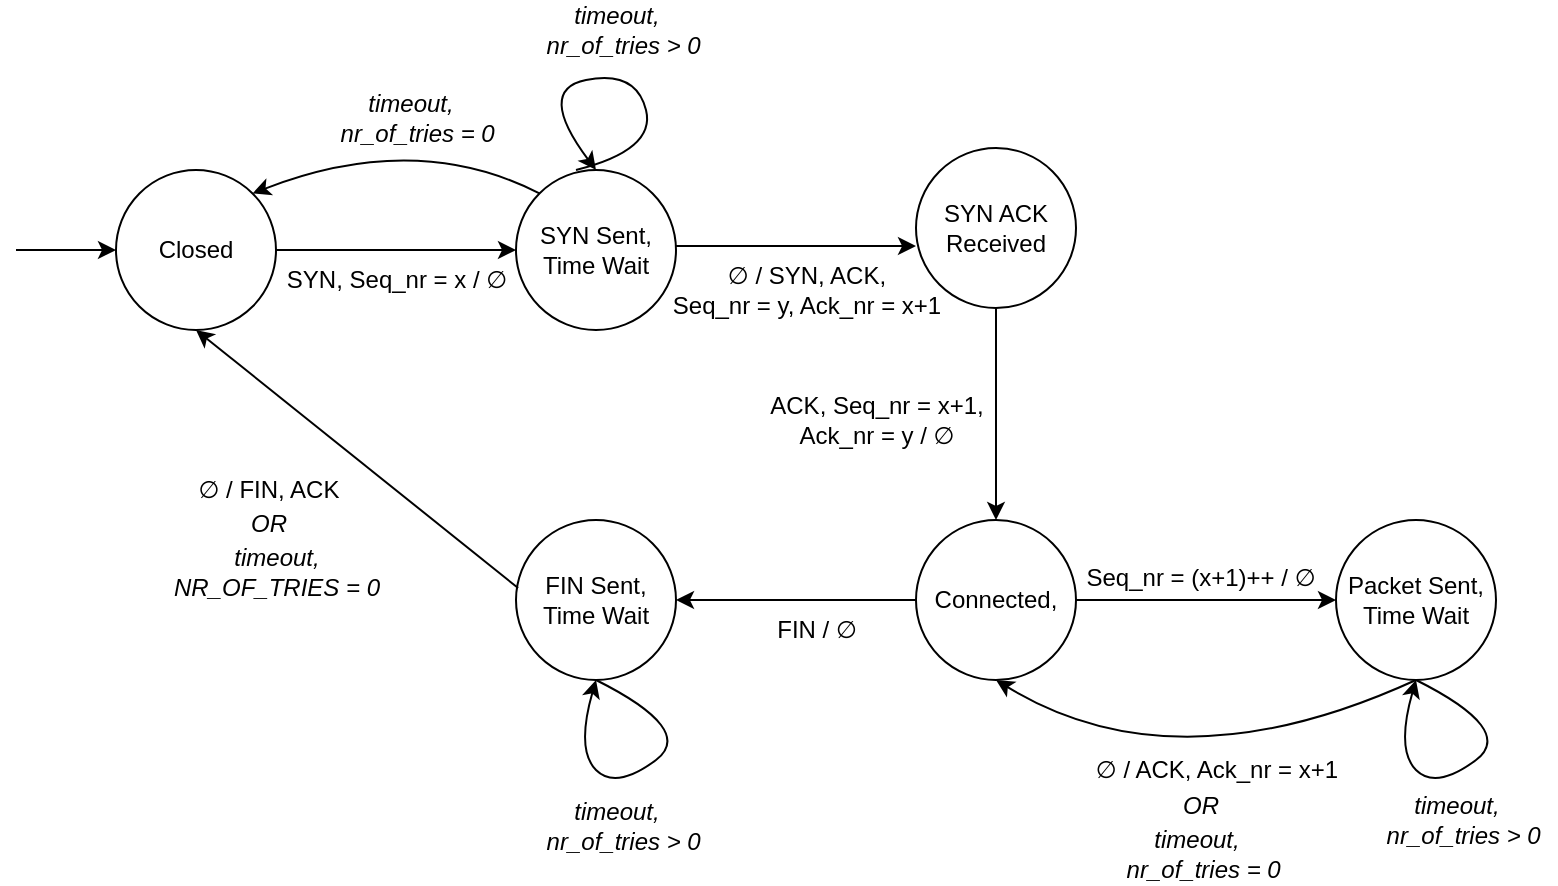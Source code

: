 <mxfile version="12.9.14" type="device"><diagram id="AfHdEW1uY-MDU84zg437" name="Page-1"><mxGraphModel dx="1422" dy="766" grid="1" gridSize="10" guides="1" tooltips="1" connect="1" arrows="1" fold="1" page="1" pageScale="1" pageWidth="850" pageHeight="1100" math="0" shadow="0"><root><mxCell id="0"/><mxCell id="1" parent="0"/><mxCell id="rCVhOuad-aHwPQZX2Dm9-1" value="Closed" style="ellipse;whiteSpace=wrap;html=1;aspect=fixed;" parent="1" vertex="1"><mxGeometry x="120" y="310" width="80" height="80" as="geometry"/></mxCell><mxCell id="rCVhOuad-aHwPQZX2Dm9-2" value="&lt;div&gt;SYN Sent,&lt;/div&gt;&lt;div&gt;Time Wait&lt;br&gt;&lt;/div&gt;" style="ellipse;whiteSpace=wrap;html=1;aspect=fixed;" parent="1" vertex="1"><mxGeometry x="320" y="310" width="80" height="80" as="geometry"/></mxCell><mxCell id="rCVhOuad-aHwPQZX2Dm9-4" value="&lt;div&gt;FIN Sent,&lt;/div&gt;&lt;div&gt;Time Wait&lt;br&gt;&lt;/div&gt;" style="ellipse;whiteSpace=wrap;html=1;aspect=fixed;" parent="1" vertex="1"><mxGeometry x="320" y="485" width="80" height="80" as="geometry"/></mxCell><mxCell id="rCVhOuad-aHwPQZX2Dm9-7" value="" style="endArrow=classic;html=1;entryX=0;entryY=0.5;entryDx=0;entryDy=0;" parent="1" target="rCVhOuad-aHwPQZX2Dm9-1" edge="1"><mxGeometry width="50" height="50" relative="1" as="geometry"><mxPoint x="70" y="350" as="sourcePoint"/><mxPoint x="80" y="360" as="targetPoint"/></mxGeometry></mxCell><mxCell id="rCVhOuad-aHwPQZX2Dm9-9" value="" style="endArrow=classic;html=1;exitX=1;exitY=0.5;exitDx=0;exitDy=0;entryX=0;entryY=0.5;entryDx=0;entryDy=0;" parent="1" source="rCVhOuad-aHwPQZX2Dm9-1" target="rCVhOuad-aHwPQZX2Dm9-2" edge="1"><mxGeometry width="50" height="50" relative="1" as="geometry"><mxPoint x="230" y="380" as="sourcePoint"/><mxPoint x="280" y="330" as="targetPoint"/></mxGeometry></mxCell><mxCell id="rCVhOuad-aHwPQZX2Dm9-10" value="&lt;div&gt;SYN, Seq_nr = x / ∅&lt;/div&gt;" style="text;html=1;align=center;verticalAlign=middle;resizable=0;points=[];autosize=1;" parent="1" vertex="1"><mxGeometry x="195" y="355" width="130" height="20" as="geometry"/></mxCell><mxCell id="rCVhOuad-aHwPQZX2Dm9-17" value="" style="endArrow=classic;html=1;entryX=0;entryY=0.613;entryDx=0;entryDy=0;entryPerimeter=0;" parent="1" target="rCVhOuad-aHwPQZX2Dm9-43" edge="1"><mxGeometry width="50" height="50" relative="1" as="geometry"><mxPoint x="400" y="348" as="sourcePoint"/><mxPoint x="520" y="350" as="targetPoint"/></mxGeometry></mxCell><mxCell id="rCVhOuad-aHwPQZX2Dm9-24" value="&lt;div&gt;&lt;i&gt;timeout,&lt;/i&gt;&lt;/div&gt;&lt;div&gt;&lt;i&gt;&amp;nbsp; nr_of_tries &amp;gt; 0&lt;/i&gt;&lt;/div&gt;" style="text;html=1;align=center;verticalAlign=middle;resizable=0;points=[];autosize=1;" parent="1" vertex="1"><mxGeometry x="320" y="225" width="100" height="30" as="geometry"/></mxCell><mxCell id="rCVhOuad-aHwPQZX2Dm9-28" value="&lt;div&gt;∅ / SYN, ACK, &lt;br&gt;&lt;/div&gt;&lt;div&gt;Seq_nr = y, Ack_nr = x+1&lt;br&gt;&lt;/div&gt;" style="text;html=1;align=center;verticalAlign=middle;resizable=0;points=[];autosize=1;" parent="1" vertex="1"><mxGeometry x="390" y="355" width="150" height="30" as="geometry"/></mxCell><mxCell id="rCVhOuad-aHwPQZX2Dm9-30" value="" style="endArrow=classic;html=1;curved=1;entryX=0.5;entryY=0;entryDx=0;entryDy=0;" parent="1" target="rCVhOuad-aHwPQZX2Dm9-2" edge="1"><mxGeometry width="50" height="50" relative="1" as="geometry"><mxPoint x="350" y="310" as="sourcePoint"/><mxPoint x="340" y="260" as="targetPoint"/><Array as="points"><mxPoint x="390" y="300"/><mxPoint x="380" y="260"/><mxPoint x="330" y="270"/></Array></mxGeometry></mxCell><mxCell id="rCVhOuad-aHwPQZX2Dm9-31" value="" style="endArrow=classic;html=1;entryX=1;entryY=0;entryDx=0;entryDy=0;exitX=0;exitY=0;exitDx=0;exitDy=0;curved=1;" parent="1" source="rCVhOuad-aHwPQZX2Dm9-2" target="rCVhOuad-aHwPQZX2Dm9-1" edge="1"><mxGeometry width="50" height="50" relative="1" as="geometry"><mxPoint x="210" y="470" as="sourcePoint"/><mxPoint x="260" y="420" as="targetPoint"/><Array as="points"><mxPoint x="270" y="290"/></Array></mxGeometry></mxCell><mxCell id="rCVhOuad-aHwPQZX2Dm9-32" value="" style="endArrow=classic;html=1;exitX=0.5;exitY=1;exitDx=0;exitDy=0;entryX=0.5;entryY=0;entryDx=0;entryDy=0;" parent="1" source="rCVhOuad-aHwPQZX2Dm9-43" target="rCVhOuad-aHwPQZX2Dm9-42" edge="1"><mxGeometry width="50" height="50" relative="1" as="geometry"><mxPoint x="560" y="390" as="sourcePoint"/><mxPoint x="590" y="440" as="targetPoint"/></mxGeometry></mxCell><mxCell id="rCVhOuad-aHwPQZX2Dm9-33" value="&lt;div&gt;FIN / ∅&lt;/div&gt;" style="text;html=1;align=center;verticalAlign=middle;resizable=0;points=[];autosize=1;" parent="1" vertex="1"><mxGeometry x="440" y="530" width="60" height="20" as="geometry"/></mxCell><mxCell id="rCVhOuad-aHwPQZX2Dm9-38" value="&lt;div&gt;&lt;i&gt;timeout,&lt;/i&gt;&lt;/div&gt;&lt;div&gt;&lt;i&gt;&amp;nbsp; nr_of_tries &amp;gt; 0&lt;/i&gt;&lt;/div&gt;" style="text;html=1;align=center;verticalAlign=middle;resizable=0;points=[];autosize=1;" parent="1" vertex="1"><mxGeometry x="320" y="623" width="100" height="30" as="geometry"/></mxCell><mxCell id="rCVhOuad-aHwPQZX2Dm9-42" value="&lt;div&gt;Connected,&lt;/div&gt;" style="ellipse;whiteSpace=wrap;html=1;aspect=fixed;" parent="1" vertex="1"><mxGeometry x="520" y="485" width="80" height="80" as="geometry"/></mxCell><mxCell id="rCVhOuad-aHwPQZX2Dm9-43" value="&lt;div&gt;SYN ACK &lt;br&gt;&lt;/div&gt;&lt;div&gt;Received&lt;br&gt;&lt;/div&gt;" style="ellipse;whiteSpace=wrap;html=1;aspect=fixed;" parent="1" vertex="1"><mxGeometry x="520" y="299" width="80" height="80" as="geometry"/></mxCell><mxCell id="rCVhOuad-aHwPQZX2Dm9-44" value="&lt;div&gt;ACK, Seq_nr = x+1,&lt;/div&gt;&lt;div&gt; Ack_nr = y / ∅ &lt;/div&gt;" style="text;html=1;align=center;verticalAlign=middle;resizable=0;points=[];autosize=1;" parent="1" vertex="1"><mxGeometry x="440" y="420" width="120" height="30" as="geometry"/></mxCell><mxCell id="rCVhOuad-aHwPQZX2Dm9-50" value="" style="endArrow=classic;html=1;entryX=1;entryY=0.5;entryDx=0;entryDy=0;exitX=0;exitY=0.5;exitDx=0;exitDy=0;" parent="1" source="rCVhOuad-aHwPQZX2Dm9-42" target="rCVhOuad-aHwPQZX2Dm9-4" edge="1"><mxGeometry width="50" height="50" relative="1" as="geometry"><mxPoint x="410" y="600" as="sourcePoint"/><mxPoint x="460" y="550" as="targetPoint"/></mxGeometry></mxCell><mxCell id="rCVhOuad-aHwPQZX2Dm9-51" value="" style="endArrow=classic;html=1;exitX=0.5;exitY=1;exitDx=0;exitDy=0;curved=1;entryX=0.5;entryY=1;entryDx=0;entryDy=0;" parent="1" source="rCVhOuad-aHwPQZX2Dm9-4" target="rCVhOuad-aHwPQZX2Dm9-4" edge="1"><mxGeometry width="50" height="50" relative="1" as="geometry"><mxPoint x="490" y="650" as="sourcePoint"/><mxPoint x="330" y="580" as="targetPoint"/><Array as="points"><mxPoint x="410" y="590"/><mxPoint x="370" y="620"/><mxPoint x="350" y="600"/></Array></mxGeometry></mxCell><mxCell id="rCVhOuad-aHwPQZX2Dm9-53" value="" style="endArrow=classic;html=1;entryX=0.5;entryY=1;entryDx=0;entryDy=0;exitX=0.013;exitY=0.425;exitDx=0;exitDy=0;exitPerimeter=0;" parent="1" source="rCVhOuad-aHwPQZX2Dm9-4" target="rCVhOuad-aHwPQZX2Dm9-1" edge="1"><mxGeometry width="50" height="50" relative="1" as="geometry"><mxPoint x="190" y="640" as="sourcePoint"/><mxPoint x="197" y="520" as="targetPoint"/></mxGeometry></mxCell><mxCell id="rCVhOuad-aHwPQZX2Dm9-55" value="" style="group" parent="1" vertex="1" connectable="0"><mxGeometry x="140" y="460" width="120" height="70" as="geometry"/></mxCell><mxCell id="rCVhOuad-aHwPQZX2Dm9-26" value="&lt;div&gt;&lt;i&gt;timeout,&lt;/i&gt;&lt;/div&gt;&lt;div&gt;&lt;i&gt;NR_OF_TRIES = 0&lt;/i&gt;&lt;/div&gt;" style="text;html=1;align=center;verticalAlign=middle;resizable=0;points=[];autosize=1;" parent="rCVhOuad-aHwPQZX2Dm9-55" vertex="1"><mxGeometry y="36" width="120" height="30" as="geometry"/></mxCell><mxCell id="rCVhOuad-aHwPQZX2Dm9-40" value="&lt;div&gt;∅ / FIN, ACK&lt;br&gt;&lt;/div&gt;" style="text;html=1;align=center;verticalAlign=middle;resizable=0;points=[];autosize=1;rotation=0;" parent="rCVhOuad-aHwPQZX2Dm9-55" vertex="1"><mxGeometry x="11" width="90" height="20" as="geometry"/></mxCell><mxCell id="rCVhOuad-aHwPQZX2Dm9-54" value="&lt;i&gt;OR&lt;/i&gt;" style="text;html=1;align=center;verticalAlign=middle;resizable=0;points=[];autosize=1;" parent="rCVhOuad-aHwPQZX2Dm9-55" vertex="1"><mxGeometry x="41" y="17" width="30" height="20" as="geometry"/></mxCell><mxCell id="rCVhOuad-aHwPQZX2Dm9-58" value="Seq_nr = (x+1)++ / ∅" style="text;html=1;align=center;verticalAlign=middle;resizable=0;points=[];autosize=1;" parent="1" vertex="1"><mxGeometry x="597" y="504" width="130" height="20" as="geometry"/></mxCell><mxCell id="rCVhOuad-aHwPQZX2Dm9-64" value="∅ / ACK, Ack_nr = x+1" style="text;html=1;align=center;verticalAlign=middle;resizable=0;points=[];autosize=1;" parent="1" vertex="1"><mxGeometry x="600" y="600" width="140" height="20" as="geometry"/></mxCell><mxCell id="rCVhOuad-aHwPQZX2Dm9-65" value="&lt;div&gt;Packet Sent,&lt;/div&gt;&lt;div&gt;Time Wait&lt;br&gt;&lt;/div&gt;" style="ellipse;whiteSpace=wrap;html=1;aspect=fixed;" parent="1" vertex="1"><mxGeometry x="730" y="485" width="80" height="80" as="geometry"/></mxCell><mxCell id="rCVhOuad-aHwPQZX2Dm9-67" value="" style="endArrow=classic;html=1;exitX=1;exitY=0.5;exitDx=0;exitDy=0;entryX=0;entryY=0.5;entryDx=0;entryDy=0;" parent="1" source="rCVhOuad-aHwPQZX2Dm9-42" target="rCVhOuad-aHwPQZX2Dm9-65" edge="1"><mxGeometry width="50" height="50" relative="1" as="geometry"><mxPoint x="680" y="550" as="sourcePoint"/><mxPoint x="730" y="500" as="targetPoint"/></mxGeometry></mxCell><mxCell id="rCVhOuad-aHwPQZX2Dm9-68" value="" style="endArrow=classic;html=1;exitX=0.5;exitY=1;exitDx=0;exitDy=0;curved=1;entryX=0.5;entryY=1;entryDx=0;entryDy=0;" parent="1" edge="1"><mxGeometry width="50" height="50" relative="1" as="geometry"><mxPoint x="770" y="565" as="sourcePoint"/><mxPoint x="770" y="565" as="targetPoint"/><Array as="points"><mxPoint x="820" y="590"/><mxPoint x="780" y="620"/><mxPoint x="760" y="600"/></Array></mxGeometry></mxCell><mxCell id="rCVhOuad-aHwPQZX2Dm9-70" value="&lt;div&gt;&lt;i&gt;timeout,&lt;/i&gt;&lt;/div&gt;&lt;div&gt;&lt;i&gt;&amp;nbsp; nr_of_tries &amp;gt; 0&lt;/i&gt;&lt;/div&gt;" style="text;html=1;align=center;verticalAlign=middle;resizable=0;points=[];autosize=1;" parent="1" vertex="1"><mxGeometry x="740" y="620" width="100" height="30" as="geometry"/></mxCell><mxCell id="rCVhOuad-aHwPQZX2Dm9-72" value="&lt;div&gt;&lt;i&gt;timeout,&lt;/i&gt;&lt;/div&gt;&lt;div&gt;&lt;i&gt;&amp;nbsp; nr_of_tries = 0&lt;/i&gt;&lt;/div&gt;" style="text;html=1;align=center;verticalAlign=middle;resizable=0;points=[];autosize=1;" parent="1" vertex="1"><mxGeometry x="217" y="269" width="100" height="30" as="geometry"/></mxCell><mxCell id="rCVhOuad-aHwPQZX2Dm9-74" value="" style="endArrow=classic;html=1;exitX=0.5;exitY=1;exitDx=0;exitDy=0;entryX=0.5;entryY=1;entryDx=0;entryDy=0;curved=1;" parent="1" source="rCVhOuad-aHwPQZX2Dm9-65" target="rCVhOuad-aHwPQZX2Dm9-42" edge="1"><mxGeometry width="50" height="50" relative="1" as="geometry"><mxPoint x="550" y="700" as="sourcePoint"/><mxPoint x="690" y="590" as="targetPoint"/><Array as="points"><mxPoint x="650" y="620"/></Array></mxGeometry></mxCell><mxCell id="rCVhOuad-aHwPQZX2Dm9-75" value="&lt;div&gt;&lt;i&gt;timeout,&lt;/i&gt;&lt;/div&gt;&lt;div&gt;&lt;i&gt;&amp;nbsp; nr_of_tries = 0&lt;/i&gt;&lt;/div&gt;" style="text;html=1;align=center;verticalAlign=middle;resizable=0;points=[];autosize=1;" parent="1" vertex="1"><mxGeometry x="610" y="637" width="100" height="30" as="geometry"/></mxCell><mxCell id="4tmAg-rAsVdiFxh-6C6C-2" value="&lt;i&gt;OR&lt;/i&gt;" style="text;html=1;align=center;verticalAlign=middle;resizable=0;points=[];autosize=1;" vertex="1" parent="1"><mxGeometry x="647" y="618" width="30" height="20" as="geometry"/></mxCell></root></mxGraphModel></diagram></mxfile>